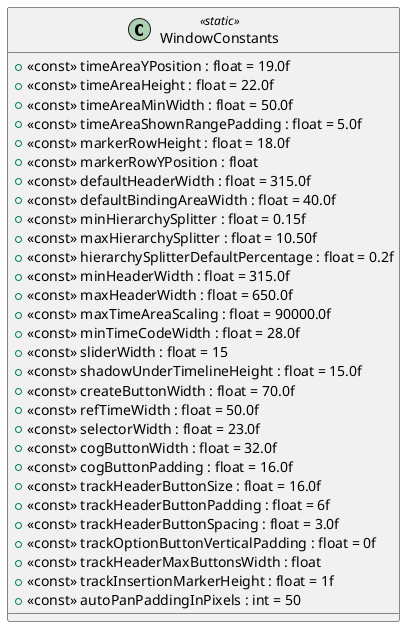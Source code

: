 @startuml
class WindowConstants <<static>> {
    + <<const>> timeAreaYPosition : float = 19.0f
    + <<const>> timeAreaHeight : float = 22.0f
    + <<const>> timeAreaMinWidth : float = 50.0f
    + <<const>> timeAreaShownRangePadding : float = 5.0f
    + <<const>> markerRowHeight : float = 18.0f
    + <<const>> markerRowYPosition : float
    + <<const>> defaultHeaderWidth : float = 315.0f
    + <<const>> defaultBindingAreaWidth : float = 40.0f
    + <<const>> minHierarchySplitter : float = 0.15f
    + <<const>> maxHierarchySplitter : float = 10.50f
    + <<const>> hierarchySplitterDefaultPercentage : float = 0.2f
    + <<const>> minHeaderWidth : float = 315.0f
    + <<const>> maxHeaderWidth : float = 650.0f
    + <<const>> maxTimeAreaScaling : float = 90000.0f
    + <<const>> minTimeCodeWidth : float = 28.0f
    + <<const>> sliderWidth : float = 15
    + <<const>> shadowUnderTimelineHeight : float = 15.0f
    + <<const>> createButtonWidth : float = 70.0f
    + <<const>> refTimeWidth : float = 50.0f
    + <<const>> selectorWidth : float = 23.0f
    + <<const>> cogButtonWidth : float = 32.0f
    + <<const>> cogButtonPadding : float = 16.0f
    + <<const>> trackHeaderButtonSize : float = 16.0f
    + <<const>> trackHeaderButtonPadding : float = 6f
    + <<const>> trackHeaderButtonSpacing : float = 3.0f
    + <<const>> trackOptionButtonVerticalPadding : float = 0f
    + <<const>> trackHeaderMaxButtonsWidth : float
    + <<const>> trackInsertionMarkerHeight : float = 1f
    + <<const>> autoPanPaddingInPixels : int = 50
}
@enduml
